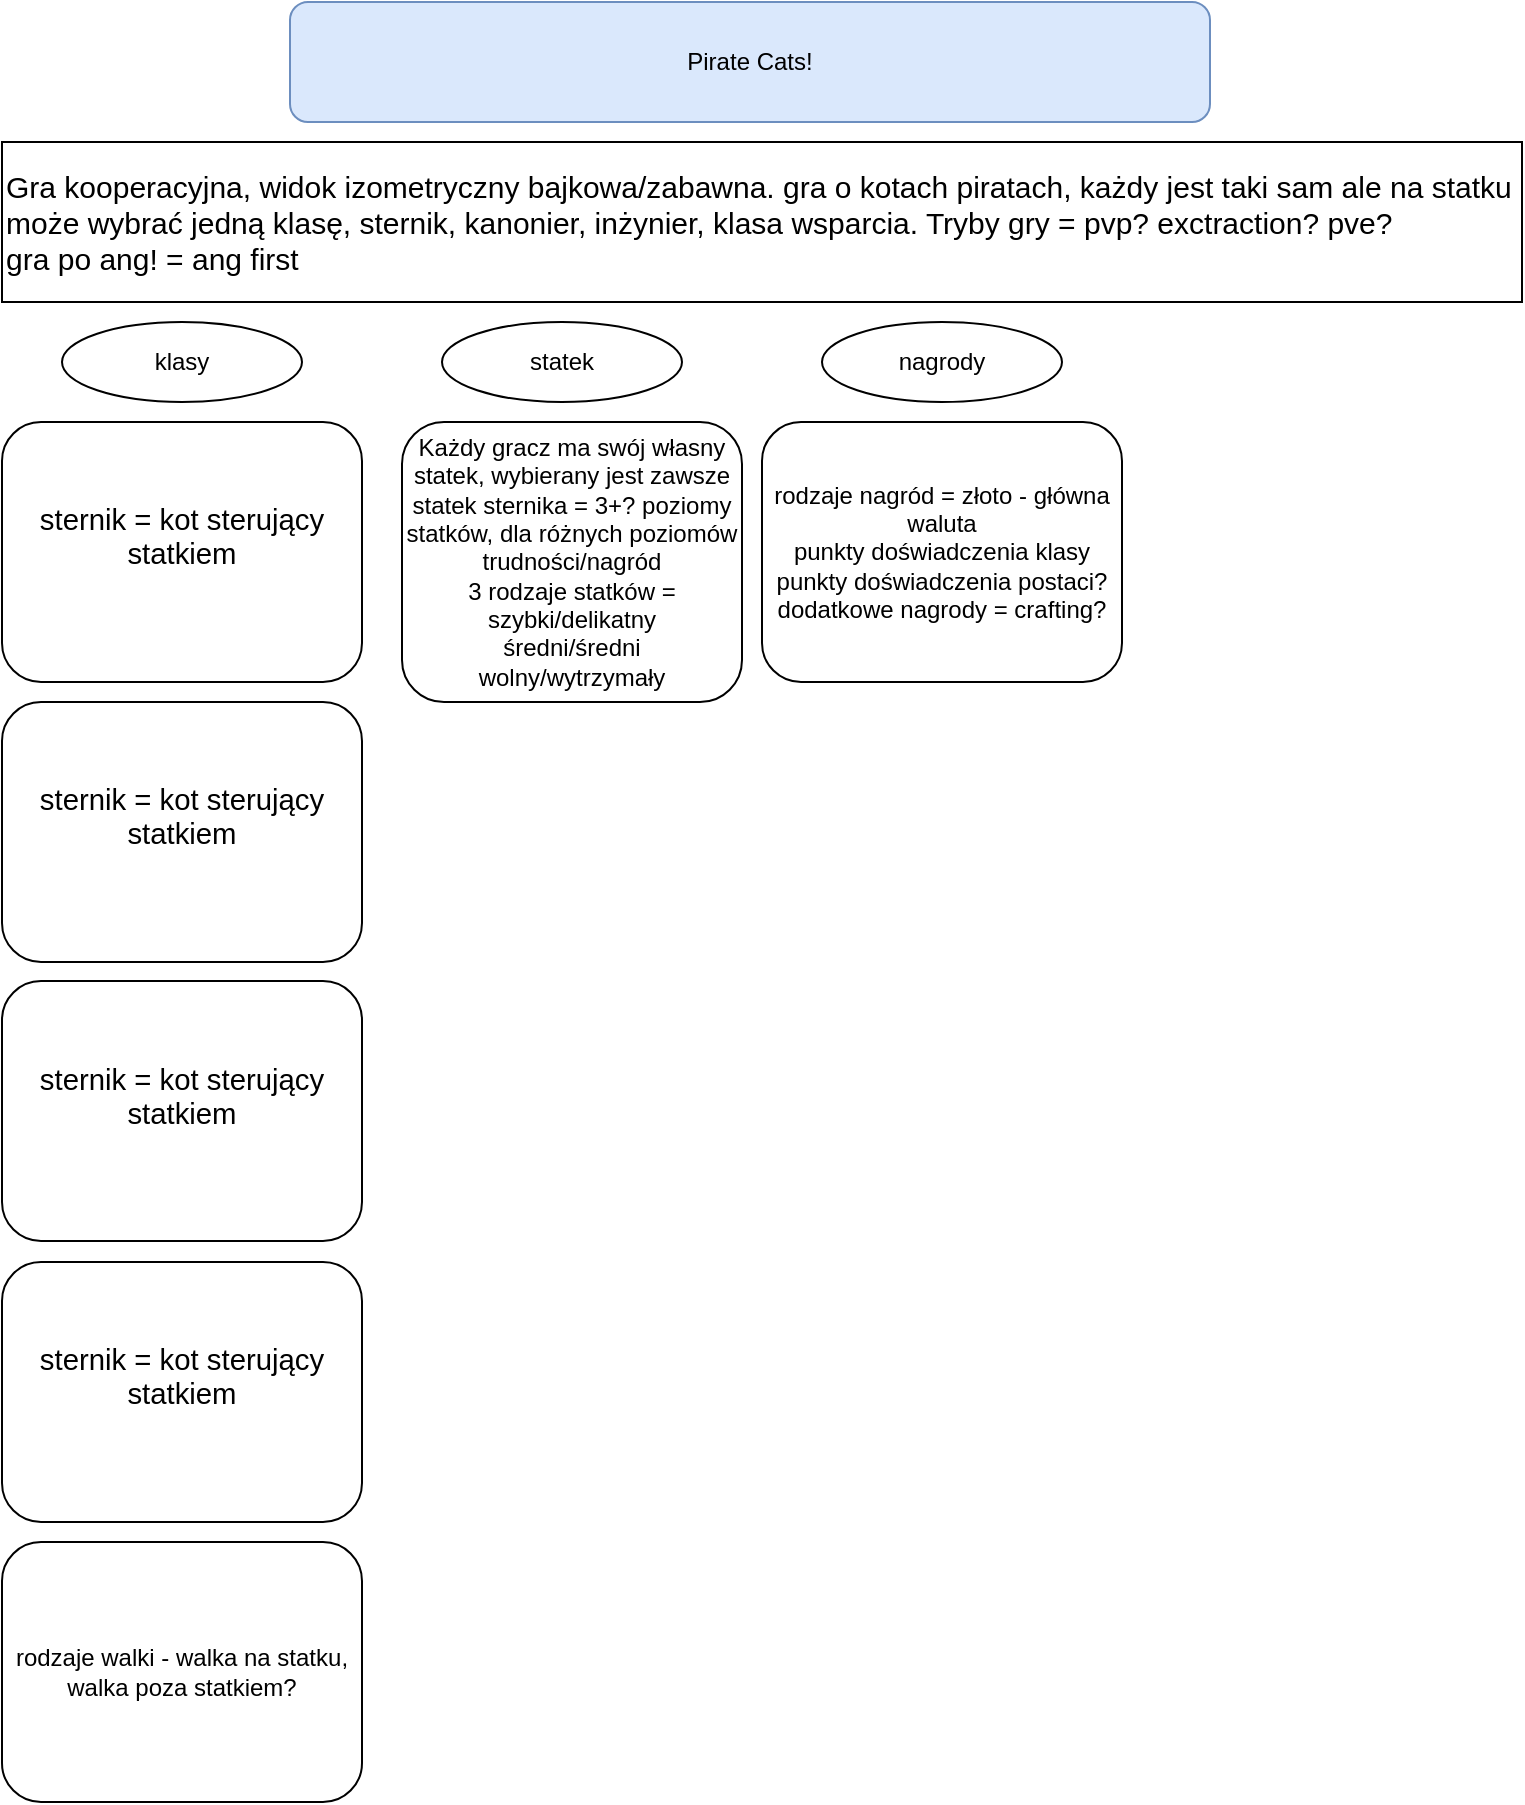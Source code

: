 <mxfile version="24.8.3">
  <diagram name="Strona-1" id="4vS0EpxF459ert-kYh-V">
    <mxGraphModel dx="1050" dy="563" grid="1" gridSize="10" guides="1" tooltips="1" connect="1" arrows="1" fold="1" page="1" pageScale="1" pageWidth="827" pageHeight="1169" math="0" shadow="0">
      <root>
        <mxCell id="0" />
        <mxCell id="1" parent="0" />
        <mxCell id="GGeRf4PESUj_x63hk-KP-1" value="Pirate Cats!" style="rounded=1;whiteSpace=wrap;html=1;fillColor=#dae8fc;strokeColor=#6c8ebf;" vertex="1" parent="1">
          <mxGeometry x="184" y="30" width="460" height="60" as="geometry" />
        </mxCell>
        <mxCell id="GGeRf4PESUj_x63hk-KP-4" value="&lt;font style=&quot;&quot;&gt;&lt;span style=&quot;font-size: 15px;&quot;&gt;Gra kooperacyjna, widok izometryczny bajkowa/zabawna. gra o kotach piratach, każdy jest taki sam ale na statku może wybrać jedną klasę,&amp;nbsp;&lt;/span&gt;&lt;span style=&quot;&quot; id=&quot;docs-internal-guid-cad2bb7d-7fff-05e1-43ee-abb36c643c0b&quot;&gt;&lt;span style=&quot;font-size: 15px; font-family: Arial, sans-serif; background-color: transparent; font-variant-numeric: normal; font-variant-east-asian: normal; font-variant-alternates: normal; font-variant-position: normal; vertical-align: baseline; white-space-collapse: preserve;&quot;&gt;sternik, kanonier, inżynier, klasa wsparcia. Tryby gry = pvp? exctraction? pve? &lt;/span&gt;&lt;/span&gt;&lt;/font&gt;&lt;div&gt;&lt;font style=&quot;&quot;&gt;&lt;span style=&quot;&quot;&gt;&lt;span style=&quot;font-size: 15px; font-family: Arial, sans-serif; background-color: transparent; font-variant-numeric: normal; font-variant-east-asian: normal; font-variant-alternates: normal; font-variant-position: normal; vertical-align: baseline; white-space-collapse: preserve;&quot;&gt;gra po ang! = ang first&lt;/span&gt;&lt;/span&gt;&lt;/font&gt;&lt;/div&gt;" style="rounded=0;whiteSpace=wrap;html=1;align=left;" vertex="1" parent="1">
          <mxGeometry x="40" y="100" width="760" height="80" as="geometry" />
        </mxCell>
        <mxCell id="GGeRf4PESUj_x63hk-KP-5" value="&#xa;&lt;b id=&quot;docs-internal-guid-bde5b621-7fff-b49c-7203-66eb1bc062ac&quot; style=&quot;font-weight:normal;&quot;&gt;&lt;span style=&quot;font-size:11pt;font-family:Arial,sans-serif;color:#000000;background-color:transparent;font-weight:400;font-style:normal;font-variant:normal;text-decoration:none;vertical-align:baseline;white-space:pre;white-space:pre-wrap;&quot;&gt;sternik = kot sterujący statkiem&lt;/span&gt;&lt;/b&gt;&#xa;&#xa;" style="rounded=1;whiteSpace=wrap;html=1;" vertex="1" parent="1">
          <mxGeometry x="40" y="240" width="180" height="130" as="geometry" />
        </mxCell>
        <mxCell id="GGeRf4PESUj_x63hk-KP-6" value="&#xa;&lt;b id=&quot;docs-internal-guid-bde5b621-7fff-b49c-7203-66eb1bc062ac&quot; style=&quot;font-weight:normal;&quot;&gt;&lt;span style=&quot;font-size:11pt;font-family:Arial,sans-serif;color:#000000;background-color:transparent;font-weight:400;font-style:normal;font-variant:normal;text-decoration:none;vertical-align:baseline;white-space:pre;white-space:pre-wrap;&quot;&gt;sternik = kot sterujący statkiem&lt;/span&gt;&lt;/b&gt;&#xa;&#xa;" style="rounded=1;whiteSpace=wrap;html=1;" vertex="1" parent="1">
          <mxGeometry x="40" y="380" width="180" height="130" as="geometry" />
        </mxCell>
        <mxCell id="GGeRf4PESUj_x63hk-KP-7" value="&#xa;&lt;b id=&quot;docs-internal-guid-bde5b621-7fff-b49c-7203-66eb1bc062ac&quot; style=&quot;font-weight:normal;&quot;&gt;&lt;span style=&quot;font-size:11pt;font-family:Arial,sans-serif;color:#000000;background-color:transparent;font-weight:400;font-style:normal;font-variant:normal;text-decoration:none;vertical-align:baseline;white-space:pre;white-space:pre-wrap;&quot;&gt;sternik = kot sterujący statkiem&lt;/span&gt;&lt;/b&gt;&#xa;&#xa;" style="rounded=1;whiteSpace=wrap;html=1;" vertex="1" parent="1">
          <mxGeometry x="40" y="660" width="180" height="130" as="geometry" />
        </mxCell>
        <mxCell id="GGeRf4PESUj_x63hk-KP-8" value="&#xa;&lt;b id=&quot;docs-internal-guid-bde5b621-7fff-b49c-7203-66eb1bc062ac&quot; style=&quot;font-weight:normal;&quot;&gt;&lt;span style=&quot;font-size:11pt;font-family:Arial,sans-serif;color:#000000;background-color:transparent;font-weight:400;font-style:normal;font-variant:normal;text-decoration:none;vertical-align:baseline;white-space:pre;white-space:pre-wrap;&quot;&gt;sternik = kot sterujący statkiem&lt;/span&gt;&lt;/b&gt;&#xa;&#xa;" style="rounded=1;whiteSpace=wrap;html=1;" vertex="1" parent="1">
          <mxGeometry x="40" y="519.5" width="180" height="130" as="geometry" />
        </mxCell>
        <mxCell id="GGeRf4PESUj_x63hk-KP-9" value="klasy" style="ellipse;whiteSpace=wrap;html=1;" vertex="1" parent="1">
          <mxGeometry x="70" y="190" width="120" height="40" as="geometry" />
        </mxCell>
        <mxCell id="GGeRf4PESUj_x63hk-KP-10" value="statek" style="ellipse;whiteSpace=wrap;html=1;" vertex="1" parent="1">
          <mxGeometry x="260" y="190" width="120" height="40" as="geometry" />
        </mxCell>
        <mxCell id="GGeRf4PESUj_x63hk-KP-11" value="Każdy gracz ma swój własny statek, wybierany jest zawsze statek sternika = 3+? poziomy statków, dla różnych poziomów trudności/nagród&lt;div&gt;3 rodzaje statków = szybki/delikatny&lt;/div&gt;&lt;div&gt;średni/średni&lt;/div&gt;&lt;div&gt;wolny/wytrzymały&lt;/div&gt;" style="rounded=1;whiteSpace=wrap;html=1;" vertex="1" parent="1">
          <mxGeometry x="240" y="240" width="170" height="140" as="geometry" />
        </mxCell>
        <mxCell id="GGeRf4PESUj_x63hk-KP-12" value="nagrody" style="ellipse;whiteSpace=wrap;html=1;" vertex="1" parent="1">
          <mxGeometry x="450" y="190" width="120" height="40" as="geometry" />
        </mxCell>
        <mxCell id="GGeRf4PESUj_x63hk-KP-14" value="rodzaje nagród = złoto - główna waluta&lt;div&gt;punkty doświadczenia klasy&lt;/div&gt;&lt;div&gt;punkty doświadczenia postaci?&lt;/div&gt;&lt;div&gt;dodatkowe nagrody = crafting?&lt;/div&gt;" style="rounded=1;whiteSpace=wrap;html=1;" vertex="1" parent="1">
          <mxGeometry x="420" y="240" width="180" height="130" as="geometry" />
        </mxCell>
        <mxCell id="GGeRf4PESUj_x63hk-KP-15" value="rodzaje walki - walka na statku, walka poza statkiem?" style="rounded=1;whiteSpace=wrap;html=1;" vertex="1" parent="1">
          <mxGeometry x="40" y="800" width="180" height="130" as="geometry" />
        </mxCell>
      </root>
    </mxGraphModel>
  </diagram>
</mxfile>
